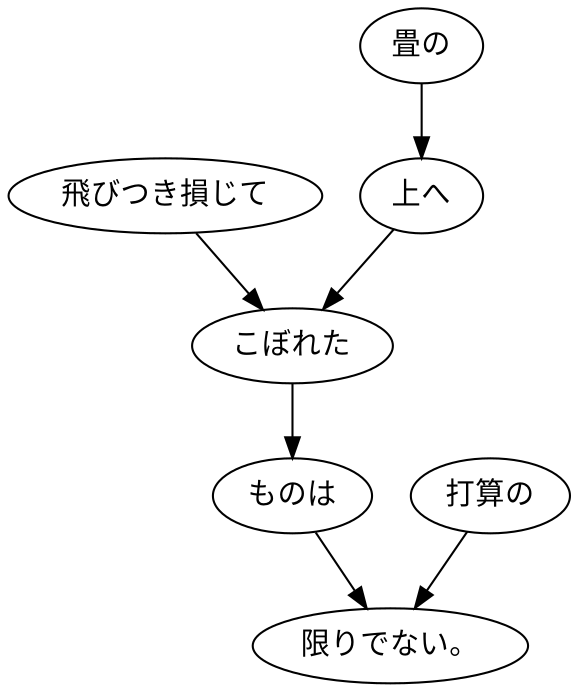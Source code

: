 digraph graph6629 {
	node0 [label="飛びつき損じて"];
	node1 [label="畳の"];
	node2 [label="上へ"];
	node3 [label="こぼれた"];
	node4 [label="ものは"];
	node5 [label="打算の"];
	node6 [label="限りでない。"];
	node0 -> node3;
	node1 -> node2;
	node2 -> node3;
	node3 -> node4;
	node4 -> node6;
	node5 -> node6;
}
